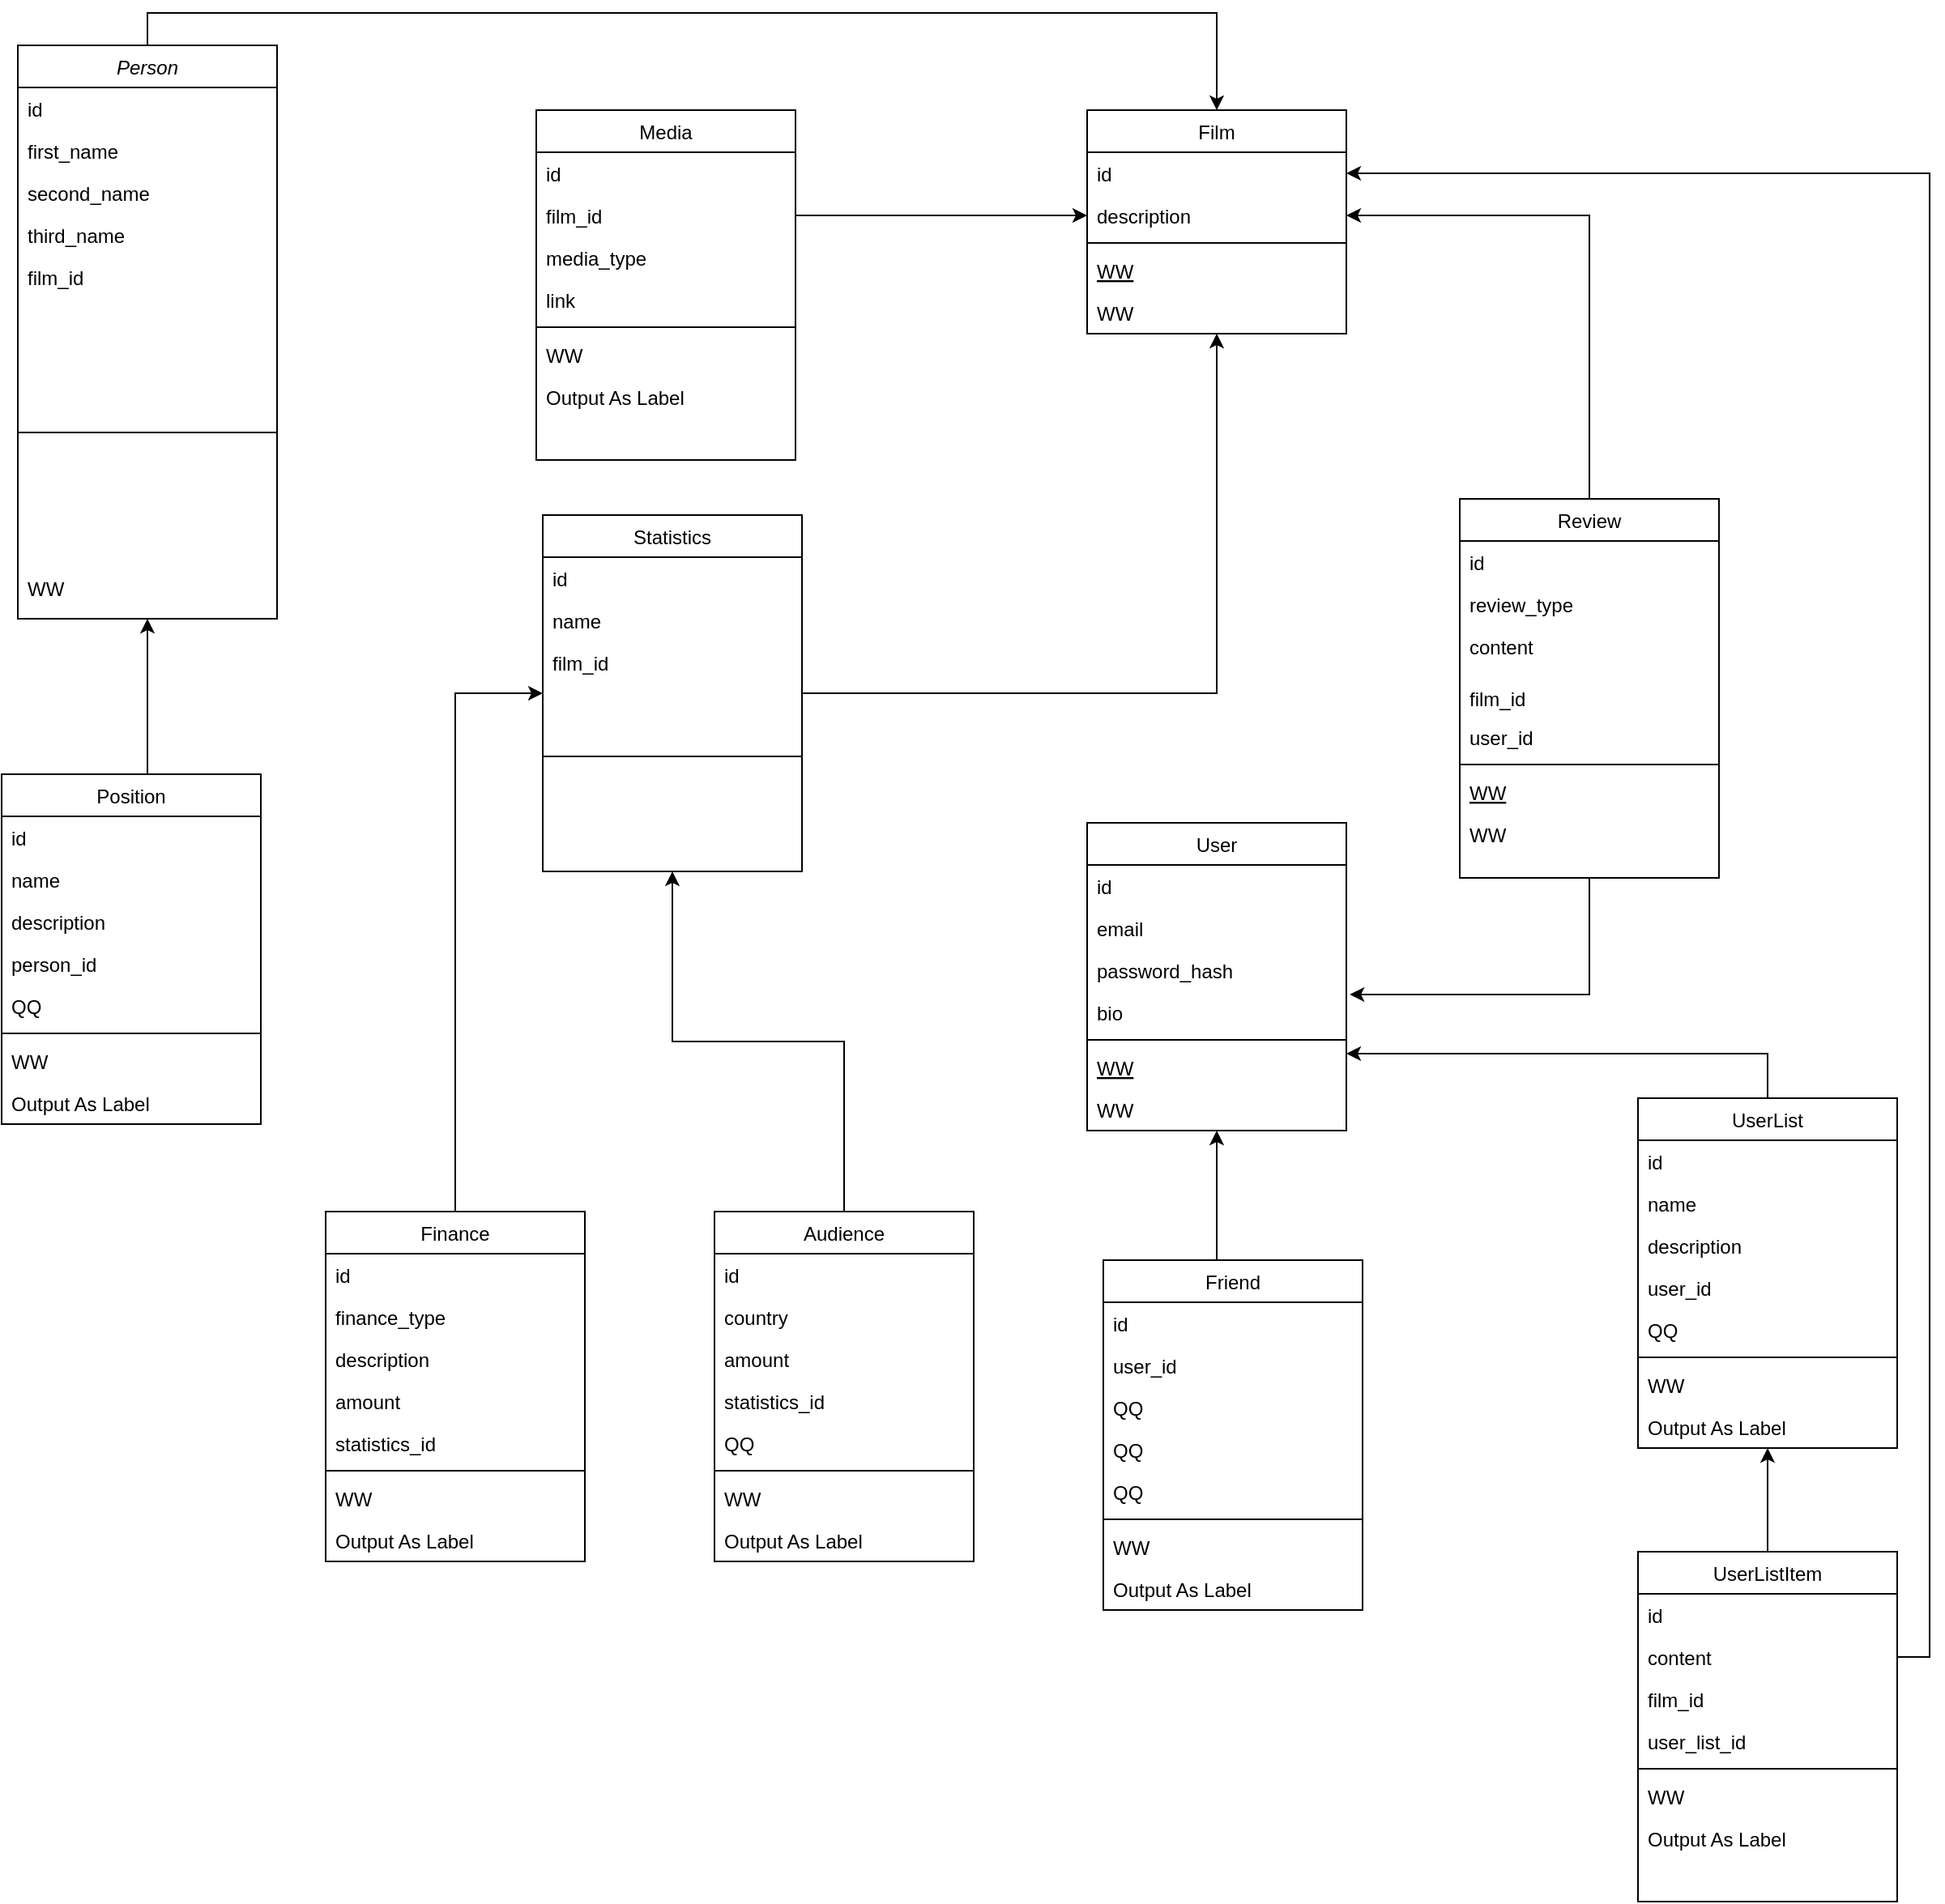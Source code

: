 <mxfile version="21.0.2" type="device"><diagram id="C5RBs43oDa-KdzZeNtuy" name="Page-1"><mxGraphModel dx="2390" dy="1197" grid="1" gridSize="10" guides="1" tooltips="1" connect="1" arrows="1" fold="1" page="1" pageScale="1" pageWidth="827" pageHeight="1169" math="0" shadow="0"><root><mxCell id="WIyWlLk6GJQsqaUBKTNV-0"/><mxCell id="WIyWlLk6GJQsqaUBKTNV-1" parent="WIyWlLk6GJQsqaUBKTNV-0"/><mxCell id="1VlVJyFWCbqnhTYzsh8U-22" style="edgeStyle=orthogonalEdgeStyle;rounded=0;orthogonalLoop=1;jettySize=auto;html=1;exitX=0.5;exitY=0;exitDx=0;exitDy=0;entryX=0.5;entryY=0;entryDx=0;entryDy=0;" parent="WIyWlLk6GJQsqaUBKTNV-1" source="zkfFHV4jXpPFQw0GAbJ--0" target="zkfFHV4jXpPFQw0GAbJ--6" edge="1"><mxGeometry relative="1" as="geometry"/></mxCell><mxCell id="zkfFHV4jXpPFQw0GAbJ--0" value="Person" style="swimlane;fontStyle=2;align=center;verticalAlign=top;childLayout=stackLayout;horizontal=1;startSize=26;horizontalStack=0;resizeParent=1;resizeLast=0;collapsible=1;marginBottom=0;rounded=0;shadow=0;strokeWidth=1;" parent="WIyWlLk6GJQsqaUBKTNV-1" vertex="1"><mxGeometry x="90" y="80" width="160" height="354" as="geometry"><mxRectangle x="230" y="140" width="160" height="26" as="alternateBounds"/></mxGeometry></mxCell><mxCell id="zkfFHV4jXpPFQw0GAbJ--1" value="id" style="text;align=left;verticalAlign=top;spacingLeft=4;spacingRight=4;overflow=hidden;rotatable=0;points=[[0,0.5],[1,0.5]];portConstraint=eastwest;" parent="zkfFHV4jXpPFQw0GAbJ--0" vertex="1"><mxGeometry y="26" width="160" height="26" as="geometry"/></mxCell><mxCell id="zkfFHV4jXpPFQw0GAbJ--2" value="first_name" style="text;align=left;verticalAlign=top;spacingLeft=4;spacingRight=4;overflow=hidden;rotatable=0;points=[[0,0.5],[1,0.5]];portConstraint=eastwest;rounded=0;shadow=0;html=0;" parent="zkfFHV4jXpPFQw0GAbJ--0" vertex="1"><mxGeometry y="52" width="160" height="26" as="geometry"/></mxCell><mxCell id="zkfFHV4jXpPFQw0GAbJ--3" value="second_name" style="text;align=left;verticalAlign=top;spacingLeft=4;spacingRight=4;overflow=hidden;rotatable=0;points=[[0,0.5],[1,0.5]];portConstraint=eastwest;rounded=0;shadow=0;html=0;" parent="zkfFHV4jXpPFQw0GAbJ--0" vertex="1"><mxGeometry y="78" width="160" height="26" as="geometry"/></mxCell><mxCell id="1VlVJyFWCbqnhTYzsh8U-97" value="third_name" style="text;align=left;verticalAlign=top;spacingLeft=4;spacingRight=4;overflow=hidden;rotatable=0;points=[[0,0.5],[1,0.5]];portConstraint=eastwest;rounded=0;shadow=0;html=0;" parent="zkfFHV4jXpPFQw0GAbJ--0" vertex="1"><mxGeometry y="104" width="160" height="26" as="geometry"/></mxCell><mxCell id="1VlVJyFWCbqnhTYzsh8U-98" value="film_id" style="text;align=left;verticalAlign=top;spacingLeft=4;spacingRight=4;overflow=hidden;rotatable=0;points=[[0,0.5],[1,0.5]];portConstraint=eastwest;rounded=0;shadow=0;html=0;" parent="zkfFHV4jXpPFQw0GAbJ--0" vertex="1"><mxGeometry y="130" width="160" height="26" as="geometry"/></mxCell><mxCell id="zkfFHV4jXpPFQw0GAbJ--4" value="" style="line;html=1;strokeWidth=1;align=left;verticalAlign=middle;spacingTop=-1;spacingLeft=3;spacingRight=3;rotatable=0;labelPosition=right;points=[];portConstraint=eastwest;" parent="zkfFHV4jXpPFQw0GAbJ--0" vertex="1"><mxGeometry y="156" width="160" height="166" as="geometry"/></mxCell><mxCell id="zkfFHV4jXpPFQw0GAbJ--5" value="WW" style="text;align=left;verticalAlign=top;spacingLeft=4;spacingRight=4;overflow=hidden;rotatable=0;points=[[0,0.5],[1,0.5]];portConstraint=eastwest;" parent="zkfFHV4jXpPFQw0GAbJ--0" vertex="1"><mxGeometry y="322" width="160" height="32" as="geometry"/></mxCell><mxCell id="zkfFHV4jXpPFQw0GAbJ--6" value="Film" style="swimlane;fontStyle=0;align=center;verticalAlign=top;childLayout=stackLayout;horizontal=1;startSize=26;horizontalStack=0;resizeParent=1;resizeLast=0;collapsible=1;marginBottom=0;rounded=0;shadow=0;strokeWidth=1;" parent="WIyWlLk6GJQsqaUBKTNV-1" vertex="1"><mxGeometry x="750" y="120" width="160" height="138" as="geometry"><mxRectangle x="130" y="380" width="160" height="26" as="alternateBounds"/></mxGeometry></mxCell><mxCell id="zkfFHV4jXpPFQw0GAbJ--7" value="id" style="text;align=left;verticalAlign=top;spacingLeft=4;spacingRight=4;overflow=hidden;rotatable=0;points=[[0,0.5],[1,0.5]];portConstraint=eastwest;" parent="zkfFHV4jXpPFQw0GAbJ--6" vertex="1"><mxGeometry y="26" width="160" height="26" as="geometry"/></mxCell><mxCell id="zkfFHV4jXpPFQw0GAbJ--8" value="description" style="text;align=left;verticalAlign=top;spacingLeft=4;spacingRight=4;overflow=hidden;rotatable=0;points=[[0,0.5],[1,0.5]];portConstraint=eastwest;rounded=0;shadow=0;html=0;" parent="zkfFHV4jXpPFQw0GAbJ--6" vertex="1"><mxGeometry y="52" width="160" height="26" as="geometry"/></mxCell><mxCell id="zkfFHV4jXpPFQw0GAbJ--9" value="" style="line;html=1;strokeWidth=1;align=left;verticalAlign=middle;spacingTop=-1;spacingLeft=3;spacingRight=3;rotatable=0;labelPosition=right;points=[];portConstraint=eastwest;" parent="zkfFHV4jXpPFQw0GAbJ--6" vertex="1"><mxGeometry y="78" width="160" height="8" as="geometry"/></mxCell><mxCell id="zkfFHV4jXpPFQw0GAbJ--10" value="WW" style="text;align=left;verticalAlign=top;spacingLeft=4;spacingRight=4;overflow=hidden;rotatable=0;points=[[0,0.5],[1,0.5]];portConstraint=eastwest;fontStyle=4" parent="zkfFHV4jXpPFQw0GAbJ--6" vertex="1"><mxGeometry y="86" width="160" height="26" as="geometry"/></mxCell><mxCell id="zkfFHV4jXpPFQw0GAbJ--11" value="WW" style="text;align=left;verticalAlign=top;spacingLeft=4;spacingRight=4;overflow=hidden;rotatable=0;points=[[0,0.5],[1,0.5]];portConstraint=eastwest;" parent="zkfFHV4jXpPFQw0GAbJ--6" vertex="1"><mxGeometry y="112" width="160" height="26" as="geometry"/></mxCell><mxCell id="1VlVJyFWCbqnhTYzsh8U-19" style="edgeStyle=orthogonalEdgeStyle;rounded=0;orthogonalLoop=1;jettySize=auto;html=1;exitX=1;exitY=0.5;exitDx=0;exitDy=0;" parent="WIyWlLk6GJQsqaUBKTNV-1" source="zkfFHV4jXpPFQw0GAbJ--13" target="zkfFHV4jXpPFQw0GAbJ--11" edge="1"><mxGeometry relative="1" as="geometry"><Array as="points"><mxPoint x="830" y="480"/></Array></mxGeometry></mxCell><mxCell id="zkfFHV4jXpPFQw0GAbJ--13" value="Statistics&#xA;" style="swimlane;fontStyle=0;align=center;verticalAlign=top;childLayout=stackLayout;horizontal=1;startSize=26;horizontalStack=0;resizeParent=1;resizeLast=0;collapsible=1;marginBottom=0;rounded=0;shadow=0;strokeWidth=1;" parent="WIyWlLk6GJQsqaUBKTNV-1" vertex="1"><mxGeometry x="414" y="370" width="160" height="220" as="geometry"><mxRectangle x="340" y="380" width="170" height="26" as="alternateBounds"/></mxGeometry></mxCell><mxCell id="zkfFHV4jXpPFQw0GAbJ--14" value="id" style="text;align=left;verticalAlign=top;spacingLeft=4;spacingRight=4;overflow=hidden;rotatable=0;points=[[0,0.5],[1,0.5]];portConstraint=eastwest;" parent="zkfFHV4jXpPFQw0GAbJ--13" vertex="1"><mxGeometry y="26" width="160" height="26" as="geometry"/></mxCell><mxCell id="L8X93FZAYSZJC-tTCYkJ-6" value="" style="endArrow=none;html=1;rounded=0;" parent="zkfFHV4jXpPFQw0GAbJ--13" edge="1"><mxGeometry width="50" height="50" relative="1" as="geometry"><mxPoint y="149" as="sourcePoint"/><mxPoint x="160" y="149" as="targetPoint"/></mxGeometry></mxCell><mxCell id="1VlVJyFWCbqnhTYzsh8U-116" value="name" style="text;align=left;verticalAlign=top;spacingLeft=4;spacingRight=4;overflow=hidden;rotatable=0;points=[[0,0.5],[1,0.5]];portConstraint=eastwest;" parent="zkfFHV4jXpPFQw0GAbJ--13" vertex="1"><mxGeometry y="52" width="160" height="26" as="geometry"/></mxCell><mxCell id="4W73HpO56sspuTm0TN14-0" value="film_id" style="text;align=left;verticalAlign=top;spacingLeft=4;spacingRight=4;overflow=hidden;rotatable=0;points=[[0,0.5],[1,0.5]];portConstraint=eastwest;" vertex="1" parent="zkfFHV4jXpPFQw0GAbJ--13"><mxGeometry y="78" width="160" height="26" as="geometry"/></mxCell><mxCell id="1VlVJyFWCbqnhTYzsh8U-96" style="edgeStyle=orthogonalEdgeStyle;rounded=0;orthogonalLoop=1;jettySize=auto;html=1;exitX=0.5;exitY=0;exitDx=0;exitDy=0;entryX=0.5;entryY=1;entryDx=0;entryDy=0;" parent="WIyWlLk6GJQsqaUBKTNV-1" source="zkfFHV4jXpPFQw0GAbJ--17" target="zkfFHV4jXpPFQw0GAbJ--0" edge="1"><mxGeometry relative="1" as="geometry"><mxPoint x="170" y="504" as="targetPoint"/><Array as="points"><mxPoint x="170" y="530"/></Array></mxGeometry></mxCell><mxCell id="zkfFHV4jXpPFQw0GAbJ--17" value="Position" style="swimlane;fontStyle=0;align=center;verticalAlign=top;childLayout=stackLayout;horizontal=1;startSize=26;horizontalStack=0;resizeParent=1;resizeLast=0;collapsible=1;marginBottom=0;rounded=0;shadow=0;strokeWidth=1;" parent="WIyWlLk6GJQsqaUBKTNV-1" vertex="1"><mxGeometry x="80" y="530" width="160" height="216" as="geometry"><mxRectangle x="550" y="140" width="160" height="26" as="alternateBounds"/></mxGeometry></mxCell><mxCell id="zkfFHV4jXpPFQw0GAbJ--18" value="id" style="text;align=left;verticalAlign=top;spacingLeft=4;spacingRight=4;overflow=hidden;rotatable=0;points=[[0,0.5],[1,0.5]];portConstraint=eastwest;" parent="zkfFHV4jXpPFQw0GAbJ--17" vertex="1"><mxGeometry y="26" width="160" height="26" as="geometry"/></mxCell><mxCell id="zkfFHV4jXpPFQw0GAbJ--19" value="name" style="text;align=left;verticalAlign=top;spacingLeft=4;spacingRight=4;overflow=hidden;rotatable=0;points=[[0,0.5],[1,0.5]];portConstraint=eastwest;rounded=0;shadow=0;html=0;" parent="zkfFHV4jXpPFQw0GAbJ--17" vertex="1"><mxGeometry y="52" width="160" height="26" as="geometry"/></mxCell><mxCell id="zkfFHV4jXpPFQw0GAbJ--20" value="description" style="text;align=left;verticalAlign=top;spacingLeft=4;spacingRight=4;overflow=hidden;rotatable=0;points=[[0,0.5],[1,0.5]];portConstraint=eastwest;rounded=0;shadow=0;html=0;" parent="zkfFHV4jXpPFQw0GAbJ--17" vertex="1"><mxGeometry y="78" width="160" height="26" as="geometry"/></mxCell><mxCell id="zkfFHV4jXpPFQw0GAbJ--21" value="person_id" style="text;align=left;verticalAlign=top;spacingLeft=4;spacingRight=4;overflow=hidden;rotatable=0;points=[[0,0.5],[1,0.5]];portConstraint=eastwest;rounded=0;shadow=0;html=0;" parent="zkfFHV4jXpPFQw0GAbJ--17" vertex="1"><mxGeometry y="104" width="160" height="26" as="geometry"/></mxCell><mxCell id="zkfFHV4jXpPFQw0GAbJ--22" value="QQ" style="text;align=left;verticalAlign=top;spacingLeft=4;spacingRight=4;overflow=hidden;rotatable=0;points=[[0,0.5],[1,0.5]];portConstraint=eastwest;rounded=0;shadow=0;html=0;" parent="zkfFHV4jXpPFQw0GAbJ--17" vertex="1"><mxGeometry y="130" width="160" height="26" as="geometry"/></mxCell><mxCell id="zkfFHV4jXpPFQw0GAbJ--23" value="" style="line;html=1;strokeWidth=1;align=left;verticalAlign=middle;spacingTop=-1;spacingLeft=3;spacingRight=3;rotatable=0;labelPosition=right;points=[];portConstraint=eastwest;" parent="zkfFHV4jXpPFQw0GAbJ--17" vertex="1"><mxGeometry y="156" width="160" height="8" as="geometry"/></mxCell><mxCell id="zkfFHV4jXpPFQw0GAbJ--24" value="WW" style="text;align=left;verticalAlign=top;spacingLeft=4;spacingRight=4;overflow=hidden;rotatable=0;points=[[0,0.5],[1,0.5]];portConstraint=eastwest;" parent="zkfFHV4jXpPFQw0GAbJ--17" vertex="1"><mxGeometry y="164" width="160" height="26" as="geometry"/></mxCell><mxCell id="zkfFHV4jXpPFQw0GAbJ--25" value="Output As Label" style="text;align=left;verticalAlign=top;spacingLeft=4;spacingRight=4;overflow=hidden;rotatable=0;points=[[0,0.5],[1,0.5]];portConstraint=eastwest;" parent="zkfFHV4jXpPFQw0GAbJ--17" vertex="1"><mxGeometry y="190" width="160" height="26" as="geometry"/></mxCell><mxCell id="1VlVJyFWCbqnhTYzsh8U-2" value="User" style="swimlane;fontStyle=0;align=center;verticalAlign=top;childLayout=stackLayout;horizontal=1;startSize=26;horizontalStack=0;resizeParent=1;resizeLast=0;collapsible=1;marginBottom=0;rounded=0;shadow=0;strokeWidth=1;" parent="WIyWlLk6GJQsqaUBKTNV-1" vertex="1"><mxGeometry x="750" y="560" width="160" height="190" as="geometry"><mxRectangle x="130" y="380" width="160" height="26" as="alternateBounds"/></mxGeometry></mxCell><mxCell id="1VlVJyFWCbqnhTYzsh8U-3" value="id" style="text;align=left;verticalAlign=top;spacingLeft=4;spacingRight=4;overflow=hidden;rotatable=0;points=[[0,0.5],[1,0.5]];portConstraint=eastwest;" parent="1VlVJyFWCbqnhTYzsh8U-2" vertex="1"><mxGeometry y="26" width="160" height="26" as="geometry"/></mxCell><mxCell id="4W73HpO56sspuTm0TN14-1" value="email" style="text;align=left;verticalAlign=top;spacingLeft=4;spacingRight=4;overflow=hidden;rotatable=0;points=[[0,0.5],[1,0.5]];portConstraint=eastwest;" vertex="1" parent="1VlVJyFWCbqnhTYzsh8U-2"><mxGeometry y="52" width="160" height="26" as="geometry"/></mxCell><mxCell id="1VlVJyFWCbqnhTYzsh8U-4" value="password_hash" style="text;align=left;verticalAlign=top;spacingLeft=4;spacingRight=4;overflow=hidden;rotatable=0;points=[[0,0.5],[1,0.5]];portConstraint=eastwest;rounded=0;shadow=0;html=0;" parent="1VlVJyFWCbqnhTYzsh8U-2" vertex="1"><mxGeometry y="78" width="160" height="26" as="geometry"/></mxCell><mxCell id="4W73HpO56sspuTm0TN14-2" value="bio" style="text;align=left;verticalAlign=top;spacingLeft=4;spacingRight=4;overflow=hidden;rotatable=0;points=[[0,0.5],[1,0.5]];portConstraint=eastwest;" vertex="1" parent="1VlVJyFWCbqnhTYzsh8U-2"><mxGeometry y="104" width="160" height="26" as="geometry"/></mxCell><mxCell id="1VlVJyFWCbqnhTYzsh8U-5" value="" style="line;html=1;strokeWidth=1;align=left;verticalAlign=middle;spacingTop=-1;spacingLeft=3;spacingRight=3;rotatable=0;labelPosition=right;points=[];portConstraint=eastwest;" parent="1VlVJyFWCbqnhTYzsh8U-2" vertex="1"><mxGeometry y="130" width="160" height="8" as="geometry"/></mxCell><mxCell id="1VlVJyFWCbqnhTYzsh8U-6" value="WW" style="text;align=left;verticalAlign=top;spacingLeft=4;spacingRight=4;overflow=hidden;rotatable=0;points=[[0,0.5],[1,0.5]];portConstraint=eastwest;fontStyle=4" parent="1VlVJyFWCbqnhTYzsh8U-2" vertex="1"><mxGeometry y="138" width="160" height="26" as="geometry"/></mxCell><mxCell id="1VlVJyFWCbqnhTYzsh8U-7" value="WW" style="text;align=left;verticalAlign=top;spacingLeft=4;spacingRight=4;overflow=hidden;rotatable=0;points=[[0,0.5],[1,0.5]];portConstraint=eastwest;" parent="1VlVJyFWCbqnhTYzsh8U-2" vertex="1"><mxGeometry y="164" width="160" height="26" as="geometry"/></mxCell><mxCell id="1VlVJyFWCbqnhTYzsh8U-81" style="edgeStyle=orthogonalEdgeStyle;rounded=0;orthogonalLoop=1;jettySize=auto;html=1;exitX=0.5;exitY=0;exitDx=0;exitDy=0;entryX=1;entryY=0.5;entryDx=0;entryDy=0;" parent="WIyWlLk6GJQsqaUBKTNV-1" source="1VlVJyFWCbqnhTYzsh8U-8" target="zkfFHV4jXpPFQw0GAbJ--8" edge="1"><mxGeometry relative="1" as="geometry"/></mxCell><mxCell id="4W73HpO56sspuTm0TN14-5" style="edgeStyle=orthogonalEdgeStyle;rounded=0;orthogonalLoop=1;jettySize=auto;html=1;exitX=0.5;exitY=1;exitDx=0;exitDy=0;entryX=1.013;entryY=0.077;entryDx=0;entryDy=0;entryPerimeter=0;" edge="1" parent="WIyWlLk6GJQsqaUBKTNV-1" source="1VlVJyFWCbqnhTYzsh8U-8" target="4W73HpO56sspuTm0TN14-2"><mxGeometry relative="1" as="geometry"/></mxCell><mxCell id="1VlVJyFWCbqnhTYzsh8U-8" value="Review" style="swimlane;fontStyle=0;align=center;verticalAlign=top;childLayout=stackLayout;horizontal=1;startSize=26;horizontalStack=0;resizeParent=1;resizeLast=0;collapsible=1;marginBottom=0;rounded=0;shadow=0;strokeWidth=1;" parent="WIyWlLk6GJQsqaUBKTNV-1" vertex="1"><mxGeometry x="980" y="360" width="160" height="234" as="geometry"><mxRectangle x="130" y="380" width="160" height="26" as="alternateBounds"/></mxGeometry></mxCell><mxCell id="1VlVJyFWCbqnhTYzsh8U-9" value="id" style="text;align=left;verticalAlign=top;spacingLeft=4;spacingRight=4;overflow=hidden;rotatable=0;points=[[0,0.5],[1,0.5]];portConstraint=eastwest;" parent="1VlVJyFWCbqnhTYzsh8U-8" vertex="1"><mxGeometry y="26" width="160" height="26" as="geometry"/></mxCell><mxCell id="1VlVJyFWCbqnhTYzsh8U-100" value="review_type" style="text;align=left;verticalAlign=top;spacingLeft=4;spacingRight=4;overflow=hidden;rotatable=0;points=[[0,0.5],[1,0.5]];portConstraint=eastwest;rounded=0;shadow=0;html=0;" parent="1VlVJyFWCbqnhTYzsh8U-8" vertex="1"><mxGeometry y="52" width="160" height="26" as="geometry"/></mxCell><mxCell id="1VlVJyFWCbqnhTYzsh8U-10" value="content" style="text;align=left;verticalAlign=top;spacingLeft=4;spacingRight=4;overflow=hidden;rotatable=0;points=[[0,0.5],[1,0.5]];portConstraint=eastwest;rounded=0;shadow=0;html=0;" parent="1VlVJyFWCbqnhTYzsh8U-8" vertex="1"><mxGeometry y="78" width="160" height="32" as="geometry"/></mxCell><mxCell id="1VlVJyFWCbqnhTYzsh8U-117" value="film_id" style="text;align=left;verticalAlign=top;spacingLeft=4;spacingRight=4;overflow=hidden;rotatable=0;points=[[0,0.5],[1,0.5]];portConstraint=eastwest;rounded=0;shadow=0;html=0;" parent="1VlVJyFWCbqnhTYzsh8U-8" vertex="1"><mxGeometry y="110" width="160" height="24" as="geometry"/></mxCell><mxCell id="4W73HpO56sspuTm0TN14-3" value="user_id&#xA;" style="text;align=left;verticalAlign=top;spacingLeft=4;spacingRight=4;overflow=hidden;rotatable=0;points=[[0,0.5],[1,0.5]];portConstraint=eastwest;" vertex="1" parent="1VlVJyFWCbqnhTYzsh8U-8"><mxGeometry y="134" width="160" height="26" as="geometry"/></mxCell><mxCell id="1VlVJyFWCbqnhTYzsh8U-11" value="" style="line;html=1;strokeWidth=1;align=left;verticalAlign=middle;spacingTop=-1;spacingLeft=3;spacingRight=3;rotatable=0;labelPosition=right;points=[];portConstraint=eastwest;" parent="1VlVJyFWCbqnhTYzsh8U-8" vertex="1"><mxGeometry y="160" width="160" height="8" as="geometry"/></mxCell><mxCell id="1VlVJyFWCbqnhTYzsh8U-12" value="WW" style="text;align=left;verticalAlign=top;spacingLeft=4;spacingRight=4;overflow=hidden;rotatable=0;points=[[0,0.5],[1,0.5]];portConstraint=eastwest;fontStyle=4" parent="1VlVJyFWCbqnhTYzsh8U-8" vertex="1"><mxGeometry y="168" width="160" height="26" as="geometry"/></mxCell><mxCell id="1VlVJyFWCbqnhTYzsh8U-13" value="WW" style="text;align=left;verticalAlign=top;spacingLeft=4;spacingRight=4;overflow=hidden;rotatable=0;points=[[0,0.5],[1,0.5]];portConstraint=eastwest;" parent="1VlVJyFWCbqnhTYzsh8U-8" vertex="1"><mxGeometry y="194" width="160" height="26" as="geometry"/></mxCell><mxCell id="1VlVJyFWCbqnhTYzsh8U-44" style="edgeStyle=orthogonalEdgeStyle;rounded=0;orthogonalLoop=1;jettySize=auto;html=1;exitX=0.5;exitY=0;exitDx=0;exitDy=0;entryX=0;entryY=0.5;entryDx=0;entryDy=0;" parent="WIyWlLk6GJQsqaUBKTNV-1" source="1VlVJyFWCbqnhTYzsh8U-23" target="zkfFHV4jXpPFQw0GAbJ--13" edge="1"><mxGeometry relative="1" as="geometry"/></mxCell><mxCell id="1VlVJyFWCbqnhTYzsh8U-23" value="Finance" style="swimlane;fontStyle=0;align=center;verticalAlign=top;childLayout=stackLayout;horizontal=1;startSize=26;horizontalStack=0;resizeParent=1;resizeLast=0;collapsible=1;marginBottom=0;rounded=0;shadow=0;strokeWidth=1;" parent="WIyWlLk6GJQsqaUBKTNV-1" vertex="1"><mxGeometry x="280" y="800" width="160" height="216" as="geometry"><mxRectangle x="550" y="140" width="160" height="26" as="alternateBounds"/></mxGeometry></mxCell><mxCell id="1VlVJyFWCbqnhTYzsh8U-24" value="id" style="text;align=left;verticalAlign=top;spacingLeft=4;spacingRight=4;overflow=hidden;rotatable=0;points=[[0,0.5],[1,0.5]];portConstraint=eastwest;" parent="1VlVJyFWCbqnhTYzsh8U-23" vertex="1"><mxGeometry y="26" width="160" height="26" as="geometry"/></mxCell><mxCell id="1VlVJyFWCbqnhTYzsh8U-25" value="finance_type" style="text;align=left;verticalAlign=top;spacingLeft=4;spacingRight=4;overflow=hidden;rotatable=0;points=[[0,0.5],[1,0.5]];portConstraint=eastwest;rounded=0;shadow=0;html=0;" parent="1VlVJyFWCbqnhTYzsh8U-23" vertex="1"><mxGeometry y="52" width="160" height="26" as="geometry"/></mxCell><mxCell id="1VlVJyFWCbqnhTYzsh8U-26" value="description" style="text;align=left;verticalAlign=top;spacingLeft=4;spacingRight=4;overflow=hidden;rotatable=0;points=[[0,0.5],[1,0.5]];portConstraint=eastwest;rounded=0;shadow=0;html=0;" parent="1VlVJyFWCbqnhTYzsh8U-23" vertex="1"><mxGeometry y="78" width="160" height="26" as="geometry"/></mxCell><mxCell id="1VlVJyFWCbqnhTYzsh8U-27" value="amount" style="text;align=left;verticalAlign=top;spacingLeft=4;spacingRight=4;overflow=hidden;rotatable=0;points=[[0,0.5],[1,0.5]];portConstraint=eastwest;rounded=0;shadow=0;html=0;" parent="1VlVJyFWCbqnhTYzsh8U-23" vertex="1"><mxGeometry y="104" width="160" height="26" as="geometry"/></mxCell><mxCell id="1VlVJyFWCbqnhTYzsh8U-28" value="statistics_id" style="text;align=left;verticalAlign=top;spacingLeft=4;spacingRight=4;overflow=hidden;rotatable=0;points=[[0,0.5],[1,0.5]];portConstraint=eastwest;rounded=0;shadow=0;html=0;" parent="1VlVJyFWCbqnhTYzsh8U-23" vertex="1"><mxGeometry y="130" width="160" height="26" as="geometry"/></mxCell><mxCell id="1VlVJyFWCbqnhTYzsh8U-29" value="" style="line;html=1;strokeWidth=1;align=left;verticalAlign=middle;spacingTop=-1;spacingLeft=3;spacingRight=3;rotatable=0;labelPosition=right;points=[];portConstraint=eastwest;" parent="1VlVJyFWCbqnhTYzsh8U-23" vertex="1"><mxGeometry y="156" width="160" height="8" as="geometry"/></mxCell><mxCell id="1VlVJyFWCbqnhTYzsh8U-30" value="WW" style="text;align=left;verticalAlign=top;spacingLeft=4;spacingRight=4;overflow=hidden;rotatable=0;points=[[0,0.5],[1,0.5]];portConstraint=eastwest;" parent="1VlVJyFWCbqnhTYzsh8U-23" vertex="1"><mxGeometry y="164" width="160" height="26" as="geometry"/></mxCell><mxCell id="1VlVJyFWCbqnhTYzsh8U-31" value="Output As Label" style="text;align=left;verticalAlign=top;spacingLeft=4;spacingRight=4;overflow=hidden;rotatable=0;points=[[0,0.5],[1,0.5]];portConstraint=eastwest;" parent="1VlVJyFWCbqnhTYzsh8U-23" vertex="1"><mxGeometry y="190" width="160" height="26" as="geometry"/></mxCell><mxCell id="1VlVJyFWCbqnhTYzsh8U-45" style="edgeStyle=orthogonalEdgeStyle;rounded=0;orthogonalLoop=1;jettySize=auto;html=1;exitX=0.5;exitY=0;exitDx=0;exitDy=0;entryX=0.5;entryY=1;entryDx=0;entryDy=0;" parent="WIyWlLk6GJQsqaUBKTNV-1" source="1VlVJyFWCbqnhTYzsh8U-32" target="zkfFHV4jXpPFQw0GAbJ--13" edge="1"><mxGeometry relative="1" as="geometry"/></mxCell><mxCell id="1VlVJyFWCbqnhTYzsh8U-32" value="Audience" style="swimlane;fontStyle=0;align=center;verticalAlign=top;childLayout=stackLayout;horizontal=1;startSize=26;horizontalStack=0;resizeParent=1;resizeLast=0;collapsible=1;marginBottom=0;rounded=0;shadow=0;strokeWidth=1;" parent="WIyWlLk6GJQsqaUBKTNV-1" vertex="1"><mxGeometry x="520" y="800" width="160" height="216" as="geometry"><mxRectangle x="550" y="140" width="160" height="26" as="alternateBounds"/></mxGeometry></mxCell><mxCell id="1VlVJyFWCbqnhTYzsh8U-33" value="id" style="text;align=left;verticalAlign=top;spacingLeft=4;spacingRight=4;overflow=hidden;rotatable=0;points=[[0,0.5],[1,0.5]];portConstraint=eastwest;" parent="1VlVJyFWCbqnhTYzsh8U-32" vertex="1"><mxGeometry y="26" width="160" height="26" as="geometry"/></mxCell><mxCell id="1VlVJyFWCbqnhTYzsh8U-34" value="country" style="text;align=left;verticalAlign=top;spacingLeft=4;spacingRight=4;overflow=hidden;rotatable=0;points=[[0,0.5],[1,0.5]];portConstraint=eastwest;rounded=0;shadow=0;html=0;" parent="1VlVJyFWCbqnhTYzsh8U-32" vertex="1"><mxGeometry y="52" width="160" height="26" as="geometry"/></mxCell><mxCell id="1VlVJyFWCbqnhTYzsh8U-35" value="amount" style="text;align=left;verticalAlign=top;spacingLeft=4;spacingRight=4;overflow=hidden;rotatable=0;points=[[0,0.5],[1,0.5]];portConstraint=eastwest;rounded=0;shadow=0;html=0;" parent="1VlVJyFWCbqnhTYzsh8U-32" vertex="1"><mxGeometry y="78" width="160" height="26" as="geometry"/></mxCell><mxCell id="1VlVJyFWCbqnhTYzsh8U-36" value="statistics_id" style="text;align=left;verticalAlign=top;spacingLeft=4;spacingRight=4;overflow=hidden;rotatable=0;points=[[0,0.5],[1,0.5]];portConstraint=eastwest;rounded=0;shadow=0;html=0;" parent="1VlVJyFWCbqnhTYzsh8U-32" vertex="1"><mxGeometry y="104" width="160" height="26" as="geometry"/></mxCell><mxCell id="1VlVJyFWCbqnhTYzsh8U-37" value="QQ" style="text;align=left;verticalAlign=top;spacingLeft=4;spacingRight=4;overflow=hidden;rotatable=0;points=[[0,0.5],[1,0.5]];portConstraint=eastwest;rounded=0;shadow=0;html=0;" parent="1VlVJyFWCbqnhTYzsh8U-32" vertex="1"><mxGeometry y="130" width="160" height="26" as="geometry"/></mxCell><mxCell id="1VlVJyFWCbqnhTYzsh8U-38" value="" style="line;html=1;strokeWidth=1;align=left;verticalAlign=middle;spacingTop=-1;spacingLeft=3;spacingRight=3;rotatable=0;labelPosition=right;points=[];portConstraint=eastwest;" parent="1VlVJyFWCbqnhTYzsh8U-32" vertex="1"><mxGeometry y="156" width="160" height="8" as="geometry"/></mxCell><mxCell id="1VlVJyFWCbqnhTYzsh8U-39" value="WW" style="text;align=left;verticalAlign=top;spacingLeft=4;spacingRight=4;overflow=hidden;rotatable=0;points=[[0,0.5],[1,0.5]];portConstraint=eastwest;" parent="1VlVJyFWCbqnhTYzsh8U-32" vertex="1"><mxGeometry y="164" width="160" height="26" as="geometry"/></mxCell><mxCell id="1VlVJyFWCbqnhTYzsh8U-40" value="Output As Label" style="text;align=left;verticalAlign=top;spacingLeft=4;spacingRight=4;overflow=hidden;rotatable=0;points=[[0,0.5],[1,0.5]];portConstraint=eastwest;" parent="1VlVJyFWCbqnhTYzsh8U-32" vertex="1"><mxGeometry y="190" width="160" height="26" as="geometry"/></mxCell><mxCell id="1VlVJyFWCbqnhTYzsh8U-46" value="Media" style="swimlane;fontStyle=0;align=center;verticalAlign=top;childLayout=stackLayout;horizontal=1;startSize=26;horizontalStack=0;resizeParent=1;resizeLast=0;collapsible=1;marginBottom=0;rounded=0;shadow=0;strokeWidth=1;" parent="WIyWlLk6GJQsqaUBKTNV-1" vertex="1"><mxGeometry x="410" y="120" width="160" height="216" as="geometry"><mxRectangle x="550" y="140" width="160" height="26" as="alternateBounds"/></mxGeometry></mxCell><mxCell id="1VlVJyFWCbqnhTYzsh8U-47" value="id" style="text;align=left;verticalAlign=top;spacingLeft=4;spacingRight=4;overflow=hidden;rotatable=0;points=[[0,0.5],[1,0.5]];portConstraint=eastwest;" parent="1VlVJyFWCbqnhTYzsh8U-46" vertex="1"><mxGeometry y="26" width="160" height="26" as="geometry"/></mxCell><mxCell id="1VlVJyFWCbqnhTYzsh8U-49" value="film_id&#xA;" style="text;align=left;verticalAlign=top;spacingLeft=4;spacingRight=4;overflow=hidden;rotatable=0;points=[[0,0.5],[1,0.5]];portConstraint=eastwest;rounded=0;shadow=0;html=0;" parent="1VlVJyFWCbqnhTYzsh8U-46" vertex="1"><mxGeometry y="52" width="160" height="26" as="geometry"/></mxCell><mxCell id="1VlVJyFWCbqnhTYzsh8U-48" value="media_type" style="text;align=left;verticalAlign=top;spacingLeft=4;spacingRight=4;overflow=hidden;rotatable=0;points=[[0,0.5],[1,0.5]];portConstraint=eastwest;rounded=0;shadow=0;html=0;" parent="1VlVJyFWCbqnhTYzsh8U-46" vertex="1"><mxGeometry y="78" width="160" height="26" as="geometry"/></mxCell><mxCell id="1VlVJyFWCbqnhTYzsh8U-50" value="link" style="text;align=left;verticalAlign=top;spacingLeft=4;spacingRight=4;overflow=hidden;rotatable=0;points=[[0,0.5],[1,0.5]];portConstraint=eastwest;rounded=0;shadow=0;html=0;" parent="1VlVJyFWCbqnhTYzsh8U-46" vertex="1"><mxGeometry y="104" width="160" height="26" as="geometry"/></mxCell><mxCell id="1VlVJyFWCbqnhTYzsh8U-52" value="" style="line;html=1;strokeWidth=1;align=left;verticalAlign=middle;spacingTop=-1;spacingLeft=3;spacingRight=3;rotatable=0;labelPosition=right;points=[];portConstraint=eastwest;" parent="1VlVJyFWCbqnhTYzsh8U-46" vertex="1"><mxGeometry y="130" width="160" height="8" as="geometry"/></mxCell><mxCell id="1VlVJyFWCbqnhTYzsh8U-53" value="WW" style="text;align=left;verticalAlign=top;spacingLeft=4;spacingRight=4;overflow=hidden;rotatable=0;points=[[0,0.5],[1,0.5]];portConstraint=eastwest;" parent="1VlVJyFWCbqnhTYzsh8U-46" vertex="1"><mxGeometry y="138" width="160" height="26" as="geometry"/></mxCell><mxCell id="1VlVJyFWCbqnhTYzsh8U-54" value="Output As Label" style="text;align=left;verticalAlign=top;spacingLeft=4;spacingRight=4;overflow=hidden;rotatable=0;points=[[0,0.5],[1,0.5]];portConstraint=eastwest;" parent="1VlVJyFWCbqnhTYzsh8U-46" vertex="1"><mxGeometry y="164" width="160" height="26" as="geometry"/></mxCell><mxCell id="1VlVJyFWCbqnhTYzsh8U-78" style="edgeStyle=orthogonalEdgeStyle;rounded=0;orthogonalLoop=1;jettySize=auto;html=1;exitX=0.5;exitY=0;exitDx=0;exitDy=0;entryX=0.5;entryY=1;entryDx=0;entryDy=0;" parent="WIyWlLk6GJQsqaUBKTNV-1" source="1VlVJyFWCbqnhTYzsh8U-57" target="1VlVJyFWCbqnhTYzsh8U-2" edge="1"><mxGeometry relative="1" as="geometry"><Array as="points"><mxPoint x="830" y="830"/></Array></mxGeometry></mxCell><mxCell id="1VlVJyFWCbqnhTYzsh8U-57" value="Friend" style="swimlane;fontStyle=0;align=center;verticalAlign=top;childLayout=stackLayout;horizontal=1;startSize=26;horizontalStack=0;resizeParent=1;resizeLast=0;collapsible=1;marginBottom=0;rounded=0;shadow=0;strokeWidth=1;" parent="WIyWlLk6GJQsqaUBKTNV-1" vertex="1"><mxGeometry x="760" y="830" width="160" height="216" as="geometry"><mxRectangle x="550" y="140" width="160" height="26" as="alternateBounds"/></mxGeometry></mxCell><mxCell id="1VlVJyFWCbqnhTYzsh8U-58" value="id" style="text;align=left;verticalAlign=top;spacingLeft=4;spacingRight=4;overflow=hidden;rotatable=0;points=[[0,0.5],[1,0.5]];portConstraint=eastwest;" parent="1VlVJyFWCbqnhTYzsh8U-57" vertex="1"><mxGeometry y="26" width="160" height="26" as="geometry"/></mxCell><mxCell id="1VlVJyFWCbqnhTYzsh8U-59" value="user_id" style="text;align=left;verticalAlign=top;spacingLeft=4;spacingRight=4;overflow=hidden;rotatable=0;points=[[0,0.5],[1,0.5]];portConstraint=eastwest;rounded=0;shadow=0;html=0;" parent="1VlVJyFWCbqnhTYzsh8U-57" vertex="1"><mxGeometry y="52" width="160" height="26" as="geometry"/></mxCell><mxCell id="1VlVJyFWCbqnhTYzsh8U-60" value="QQ" style="text;align=left;verticalAlign=top;spacingLeft=4;spacingRight=4;overflow=hidden;rotatable=0;points=[[0,0.5],[1,0.5]];portConstraint=eastwest;rounded=0;shadow=0;html=0;" parent="1VlVJyFWCbqnhTYzsh8U-57" vertex="1"><mxGeometry y="78" width="160" height="26" as="geometry"/></mxCell><mxCell id="1VlVJyFWCbqnhTYzsh8U-61" value="QQ" style="text;align=left;verticalAlign=top;spacingLeft=4;spacingRight=4;overflow=hidden;rotatable=0;points=[[0,0.5],[1,0.5]];portConstraint=eastwest;rounded=0;shadow=0;html=0;" parent="1VlVJyFWCbqnhTYzsh8U-57" vertex="1"><mxGeometry y="104" width="160" height="26" as="geometry"/></mxCell><mxCell id="1VlVJyFWCbqnhTYzsh8U-62" value="QQ" style="text;align=left;verticalAlign=top;spacingLeft=4;spacingRight=4;overflow=hidden;rotatable=0;points=[[0,0.5],[1,0.5]];portConstraint=eastwest;rounded=0;shadow=0;html=0;" parent="1VlVJyFWCbqnhTYzsh8U-57" vertex="1"><mxGeometry y="130" width="160" height="26" as="geometry"/></mxCell><mxCell id="1VlVJyFWCbqnhTYzsh8U-63" value="" style="line;html=1;strokeWidth=1;align=left;verticalAlign=middle;spacingTop=-1;spacingLeft=3;spacingRight=3;rotatable=0;labelPosition=right;points=[];portConstraint=eastwest;" parent="1VlVJyFWCbqnhTYzsh8U-57" vertex="1"><mxGeometry y="156" width="160" height="8" as="geometry"/></mxCell><mxCell id="1VlVJyFWCbqnhTYzsh8U-64" value="WW" style="text;align=left;verticalAlign=top;spacingLeft=4;spacingRight=4;overflow=hidden;rotatable=0;points=[[0,0.5],[1,0.5]];portConstraint=eastwest;" parent="1VlVJyFWCbqnhTYzsh8U-57" vertex="1"><mxGeometry y="164" width="160" height="26" as="geometry"/></mxCell><mxCell id="1VlVJyFWCbqnhTYzsh8U-65" value="Output As Label" style="text;align=left;verticalAlign=top;spacingLeft=4;spacingRight=4;overflow=hidden;rotatable=0;points=[[0,0.5],[1,0.5]];portConstraint=eastwest;" parent="1VlVJyFWCbqnhTYzsh8U-57" vertex="1"><mxGeometry y="190" width="160" height="26" as="geometry"/></mxCell><mxCell id="1VlVJyFWCbqnhTYzsh8U-79" style="edgeStyle=orthogonalEdgeStyle;rounded=0;orthogonalLoop=1;jettySize=auto;html=1;exitX=0.5;exitY=0;exitDx=0;exitDy=0;entryX=1;entryY=0.75;entryDx=0;entryDy=0;" parent="WIyWlLk6GJQsqaUBKTNV-1" source="1VlVJyFWCbqnhTYzsh8U-66" target="1VlVJyFWCbqnhTYzsh8U-2" edge="1"><mxGeometry relative="1" as="geometry"/></mxCell><mxCell id="1VlVJyFWCbqnhTYzsh8U-66" value="UserList" style="swimlane;fontStyle=0;align=center;verticalAlign=top;childLayout=stackLayout;horizontal=1;startSize=26;horizontalStack=0;resizeParent=1;resizeLast=0;collapsible=1;marginBottom=0;rounded=0;shadow=0;strokeWidth=1;" parent="WIyWlLk6GJQsqaUBKTNV-1" vertex="1"><mxGeometry x="1090" y="730" width="160" height="216" as="geometry"><mxRectangle x="550" y="140" width="160" height="26" as="alternateBounds"/></mxGeometry></mxCell><mxCell id="1VlVJyFWCbqnhTYzsh8U-67" value="id" style="text;align=left;verticalAlign=top;spacingLeft=4;spacingRight=4;overflow=hidden;rotatable=0;points=[[0,0.5],[1,0.5]];portConstraint=eastwest;" parent="1VlVJyFWCbqnhTYzsh8U-66" vertex="1"><mxGeometry y="26" width="160" height="26" as="geometry"/></mxCell><mxCell id="1VlVJyFWCbqnhTYzsh8U-68" value="name" style="text;align=left;verticalAlign=top;spacingLeft=4;spacingRight=4;overflow=hidden;rotatable=0;points=[[0,0.5],[1,0.5]];portConstraint=eastwest;rounded=0;shadow=0;html=0;" parent="1VlVJyFWCbqnhTYzsh8U-66" vertex="1"><mxGeometry y="52" width="160" height="26" as="geometry"/></mxCell><mxCell id="1VlVJyFWCbqnhTYzsh8U-69" value="description" style="text;align=left;verticalAlign=top;spacingLeft=4;spacingRight=4;overflow=hidden;rotatable=0;points=[[0,0.5],[1,0.5]];portConstraint=eastwest;rounded=0;shadow=0;html=0;" parent="1VlVJyFWCbqnhTYzsh8U-66" vertex="1"><mxGeometry y="78" width="160" height="26" as="geometry"/></mxCell><mxCell id="1VlVJyFWCbqnhTYzsh8U-70" value="user_id&#xA;" style="text;align=left;verticalAlign=top;spacingLeft=4;spacingRight=4;overflow=hidden;rotatable=0;points=[[0,0.5],[1,0.5]];portConstraint=eastwest;rounded=0;shadow=0;html=0;" parent="1VlVJyFWCbqnhTYzsh8U-66" vertex="1"><mxGeometry y="104" width="160" height="26" as="geometry"/></mxCell><mxCell id="1VlVJyFWCbqnhTYzsh8U-71" value="QQ" style="text;align=left;verticalAlign=top;spacingLeft=4;spacingRight=4;overflow=hidden;rotatable=0;points=[[0,0.5],[1,0.5]];portConstraint=eastwest;rounded=0;shadow=0;html=0;" parent="1VlVJyFWCbqnhTYzsh8U-66" vertex="1"><mxGeometry y="130" width="160" height="26" as="geometry"/></mxCell><mxCell id="1VlVJyFWCbqnhTYzsh8U-72" value="" style="line;html=1;strokeWidth=1;align=left;verticalAlign=middle;spacingTop=-1;spacingLeft=3;spacingRight=3;rotatable=0;labelPosition=right;points=[];portConstraint=eastwest;" parent="1VlVJyFWCbqnhTYzsh8U-66" vertex="1"><mxGeometry y="156" width="160" height="8" as="geometry"/></mxCell><mxCell id="1VlVJyFWCbqnhTYzsh8U-73" value="WW" style="text;align=left;verticalAlign=top;spacingLeft=4;spacingRight=4;overflow=hidden;rotatable=0;points=[[0,0.5],[1,0.5]];portConstraint=eastwest;" parent="1VlVJyFWCbqnhTYzsh8U-66" vertex="1"><mxGeometry y="164" width="160" height="26" as="geometry"/></mxCell><mxCell id="1VlVJyFWCbqnhTYzsh8U-74" value="Output As Label" style="text;align=left;verticalAlign=top;spacingLeft=4;spacingRight=4;overflow=hidden;rotatable=0;points=[[0,0.5],[1,0.5]];portConstraint=eastwest;" parent="1VlVJyFWCbqnhTYzsh8U-66" vertex="1"><mxGeometry y="190" width="160" height="26" as="geometry"/></mxCell><mxCell id="1VlVJyFWCbqnhTYzsh8U-89" style="edgeStyle=orthogonalEdgeStyle;rounded=0;orthogonalLoop=1;jettySize=auto;html=1;exitX=1;exitY=0.5;exitDx=0;exitDy=0;" parent="WIyWlLk6GJQsqaUBKTNV-1" source="1VlVJyFWCbqnhTYzsh8U-48" target="zkfFHV4jXpPFQw0GAbJ--8" edge="1"><mxGeometry relative="1" as="geometry"><Array as="points"><mxPoint x="570" y="185"/></Array></mxGeometry></mxCell><mxCell id="1VlVJyFWCbqnhTYzsh8U-111" style="edgeStyle=orthogonalEdgeStyle;rounded=0;orthogonalLoop=1;jettySize=auto;html=1;exitX=0.5;exitY=0;exitDx=0;exitDy=0;entryX=0.5;entryY=1;entryDx=0;entryDy=0;" parent="WIyWlLk6GJQsqaUBKTNV-1" source="1VlVJyFWCbqnhTYzsh8U-101" target="1VlVJyFWCbqnhTYzsh8U-66" edge="1"><mxGeometry relative="1" as="geometry"/></mxCell><mxCell id="1VlVJyFWCbqnhTYzsh8U-101" value="UserListItem" style="swimlane;fontStyle=0;align=center;verticalAlign=top;childLayout=stackLayout;horizontal=1;startSize=26;horizontalStack=0;resizeParent=1;resizeLast=0;collapsible=1;marginBottom=0;rounded=0;shadow=0;strokeWidth=1;" parent="WIyWlLk6GJQsqaUBKTNV-1" vertex="1"><mxGeometry x="1090" y="1010" width="160" height="216" as="geometry"><mxRectangle x="550" y="140" width="160" height="26" as="alternateBounds"/></mxGeometry></mxCell><mxCell id="1VlVJyFWCbqnhTYzsh8U-102" value="id" style="text;align=left;verticalAlign=top;spacingLeft=4;spacingRight=4;overflow=hidden;rotatable=0;points=[[0,0.5],[1,0.5]];portConstraint=eastwest;" parent="1VlVJyFWCbqnhTYzsh8U-101" vertex="1"><mxGeometry y="26" width="160" height="26" as="geometry"/></mxCell><mxCell id="1VlVJyFWCbqnhTYzsh8U-103" value="content" style="text;align=left;verticalAlign=top;spacingLeft=4;spacingRight=4;overflow=hidden;rotatable=0;points=[[0,0.5],[1,0.5]];portConstraint=eastwest;rounded=0;shadow=0;html=0;" parent="1VlVJyFWCbqnhTYzsh8U-101" vertex="1"><mxGeometry y="52" width="160" height="26" as="geometry"/></mxCell><mxCell id="1VlVJyFWCbqnhTYzsh8U-104" value="film_id" style="text;align=left;verticalAlign=top;spacingLeft=4;spacingRight=4;overflow=hidden;rotatable=0;points=[[0,0.5],[1,0.5]];portConstraint=eastwest;rounded=0;shadow=0;html=0;" parent="1VlVJyFWCbqnhTYzsh8U-101" vertex="1"><mxGeometry y="78" width="160" height="26" as="geometry"/></mxCell><mxCell id="1VlVJyFWCbqnhTYzsh8U-106" value="user_list_id" style="text;align=left;verticalAlign=top;spacingLeft=4;spacingRight=4;overflow=hidden;rotatable=0;points=[[0,0.5],[1,0.5]];portConstraint=eastwest;rounded=0;shadow=0;html=0;" parent="1VlVJyFWCbqnhTYzsh8U-101" vertex="1"><mxGeometry y="104" width="160" height="26" as="geometry"/></mxCell><mxCell id="1VlVJyFWCbqnhTYzsh8U-107" value="" style="line;html=1;strokeWidth=1;align=left;verticalAlign=middle;spacingTop=-1;spacingLeft=3;spacingRight=3;rotatable=0;labelPosition=right;points=[];portConstraint=eastwest;" parent="1VlVJyFWCbqnhTYzsh8U-101" vertex="1"><mxGeometry y="130" width="160" height="8" as="geometry"/></mxCell><mxCell id="1VlVJyFWCbqnhTYzsh8U-108" value="WW" style="text;align=left;verticalAlign=top;spacingLeft=4;spacingRight=4;overflow=hidden;rotatable=0;points=[[0,0.5],[1,0.5]];portConstraint=eastwest;" parent="1VlVJyFWCbqnhTYzsh8U-101" vertex="1"><mxGeometry y="138" width="160" height="26" as="geometry"/></mxCell><mxCell id="1VlVJyFWCbqnhTYzsh8U-109" value="Output As Label" style="text;align=left;verticalAlign=top;spacingLeft=4;spacingRight=4;overflow=hidden;rotatable=0;points=[[0,0.5],[1,0.5]];portConstraint=eastwest;" parent="1VlVJyFWCbqnhTYzsh8U-101" vertex="1"><mxGeometry y="164" width="160" height="26" as="geometry"/></mxCell><mxCell id="1VlVJyFWCbqnhTYzsh8U-113" style="edgeStyle=orthogonalEdgeStyle;rounded=0;orthogonalLoop=1;jettySize=auto;html=1;exitX=1;exitY=0.5;exitDx=0;exitDy=0;" parent="WIyWlLk6GJQsqaUBKTNV-1" source="1VlVJyFWCbqnhTYzsh8U-103" target="zkfFHV4jXpPFQw0GAbJ--7" edge="1"><mxGeometry relative="1" as="geometry"/></mxCell></root></mxGraphModel></diagram></mxfile>